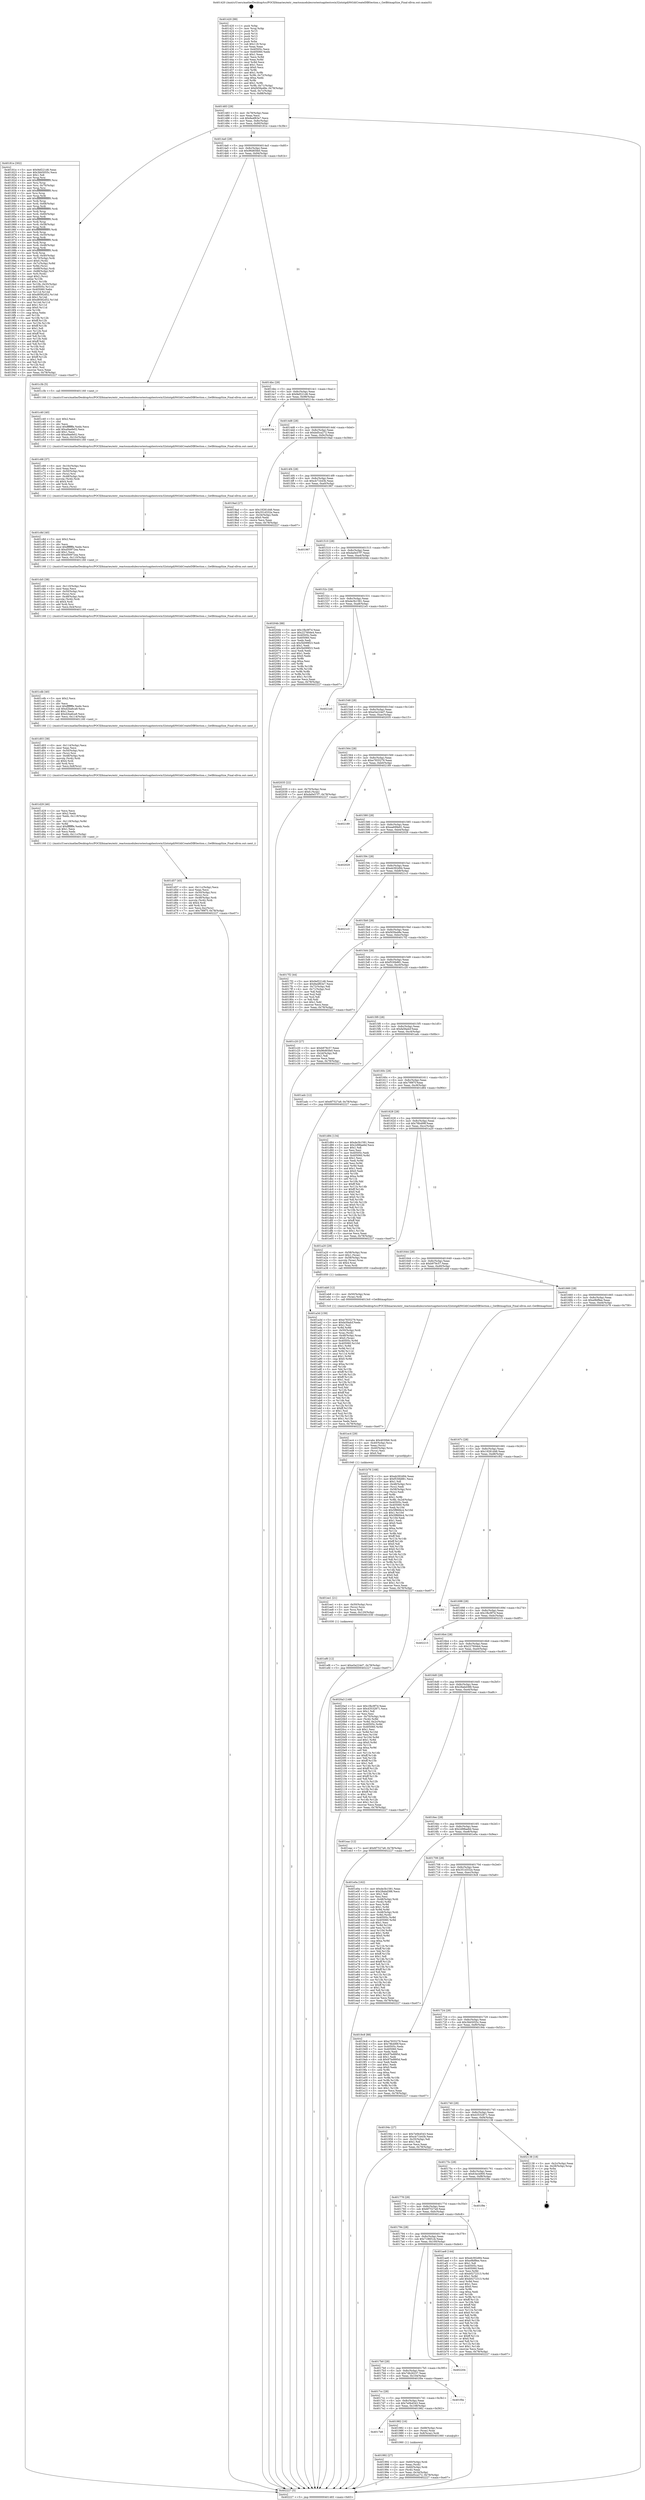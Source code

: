 digraph "0x401420" {
  label = "0x401420 (/mnt/c/Users/mathe/Desktop/tcc/POCII/binaries/extr_reactosmodulesrostestsapitestswin32ntntgdiNtGdiCreateDIBSection.c_GetBitmapSize_Final-ollvm.out::main(0))"
  labelloc = "t"
  node[shape=record]

  Entry [label="",width=0.3,height=0.3,shape=circle,fillcolor=black,style=filled]
  "0x401483" [label="{
     0x401483 [29]\l
     | [instrs]\l
     &nbsp;&nbsp;0x401483 \<+3\>: mov -0x78(%rbp),%eax\l
     &nbsp;&nbsp;0x401486 \<+2\>: mov %eax,%ecx\l
     &nbsp;&nbsp;0x401488 \<+6\>: sub $0x8a4f63e7,%ecx\l
     &nbsp;&nbsp;0x40148e \<+6\>: mov %eax,-0x8c(%rbp)\l
     &nbsp;&nbsp;0x401494 \<+6\>: mov %ecx,-0x90(%rbp)\l
     &nbsp;&nbsp;0x40149a \<+6\>: je 000000000040181e \<main+0x3fe\>\l
  }"]
  "0x40181e" [label="{
     0x40181e [302]\l
     | [instrs]\l
     &nbsp;&nbsp;0x40181e \<+5\>: mov $0x9ef221d6,%eax\l
     &nbsp;&nbsp;0x401823 \<+5\>: mov $0x3bb5055c,%ecx\l
     &nbsp;&nbsp;0x401828 \<+2\>: mov $0x1,%dl\l
     &nbsp;&nbsp;0x40182a \<+3\>: mov %rsp,%rsi\l
     &nbsp;&nbsp;0x40182d \<+4\>: add $0xfffffffffffffff0,%rsi\l
     &nbsp;&nbsp;0x401831 \<+3\>: mov %rsi,%rsp\l
     &nbsp;&nbsp;0x401834 \<+4\>: mov %rsi,-0x70(%rbp)\l
     &nbsp;&nbsp;0x401838 \<+3\>: mov %rsp,%rsi\l
     &nbsp;&nbsp;0x40183b \<+4\>: add $0xfffffffffffffff0,%rsi\l
     &nbsp;&nbsp;0x40183f \<+3\>: mov %rsi,%rsp\l
     &nbsp;&nbsp;0x401842 \<+3\>: mov %rsp,%rdi\l
     &nbsp;&nbsp;0x401845 \<+4\>: add $0xfffffffffffffff0,%rdi\l
     &nbsp;&nbsp;0x401849 \<+3\>: mov %rdi,%rsp\l
     &nbsp;&nbsp;0x40184c \<+4\>: mov %rdi,-0x68(%rbp)\l
     &nbsp;&nbsp;0x401850 \<+3\>: mov %rsp,%rdi\l
     &nbsp;&nbsp;0x401853 \<+4\>: add $0xfffffffffffffff0,%rdi\l
     &nbsp;&nbsp;0x401857 \<+3\>: mov %rdi,%rsp\l
     &nbsp;&nbsp;0x40185a \<+4\>: mov %rdi,-0x60(%rbp)\l
     &nbsp;&nbsp;0x40185e \<+3\>: mov %rsp,%rdi\l
     &nbsp;&nbsp;0x401861 \<+4\>: add $0xfffffffffffffff0,%rdi\l
     &nbsp;&nbsp;0x401865 \<+3\>: mov %rdi,%rsp\l
     &nbsp;&nbsp;0x401868 \<+4\>: mov %rdi,-0x58(%rbp)\l
     &nbsp;&nbsp;0x40186c \<+3\>: mov %rsp,%rdi\l
     &nbsp;&nbsp;0x40186f \<+4\>: add $0xfffffffffffffff0,%rdi\l
     &nbsp;&nbsp;0x401873 \<+3\>: mov %rdi,%rsp\l
     &nbsp;&nbsp;0x401876 \<+4\>: mov %rdi,-0x50(%rbp)\l
     &nbsp;&nbsp;0x40187a \<+3\>: mov %rsp,%rdi\l
     &nbsp;&nbsp;0x40187d \<+4\>: add $0xfffffffffffffff0,%rdi\l
     &nbsp;&nbsp;0x401881 \<+3\>: mov %rdi,%rsp\l
     &nbsp;&nbsp;0x401884 \<+4\>: mov %rdi,-0x48(%rbp)\l
     &nbsp;&nbsp;0x401888 \<+3\>: mov %rsp,%rdi\l
     &nbsp;&nbsp;0x40188b \<+4\>: add $0xfffffffffffffff0,%rdi\l
     &nbsp;&nbsp;0x40188f \<+3\>: mov %rdi,%rsp\l
     &nbsp;&nbsp;0x401892 \<+4\>: mov %rdi,-0x40(%rbp)\l
     &nbsp;&nbsp;0x401896 \<+4\>: mov -0x70(%rbp),%rdi\l
     &nbsp;&nbsp;0x40189a \<+6\>: movl $0x0,(%rdi)\l
     &nbsp;&nbsp;0x4018a0 \<+4\>: mov -0x7c(%rbp),%r8d\l
     &nbsp;&nbsp;0x4018a4 \<+3\>: mov %r8d,(%rsi)\l
     &nbsp;&nbsp;0x4018a7 \<+4\>: mov -0x68(%rbp),%rdi\l
     &nbsp;&nbsp;0x4018ab \<+7\>: mov -0x88(%rbp),%r9\l
     &nbsp;&nbsp;0x4018b2 \<+3\>: mov %r9,(%rdi)\l
     &nbsp;&nbsp;0x4018b5 \<+3\>: cmpl $0x2,(%rsi)\l
     &nbsp;&nbsp;0x4018b8 \<+4\>: setne %r10b\l
     &nbsp;&nbsp;0x4018bc \<+4\>: and $0x1,%r10b\l
     &nbsp;&nbsp;0x4018c0 \<+4\>: mov %r10b,-0x35(%rbp)\l
     &nbsp;&nbsp;0x4018c4 \<+8\>: mov 0x40505c,%r11d\l
     &nbsp;&nbsp;0x4018cc \<+7\>: mov 0x405060,%ebx\l
     &nbsp;&nbsp;0x4018d3 \<+3\>: mov %r11d,%r14d\l
     &nbsp;&nbsp;0x4018d6 \<+7\>: sub $0xd8582d52,%r14d\l
     &nbsp;&nbsp;0x4018dd \<+4\>: sub $0x1,%r14d\l
     &nbsp;&nbsp;0x4018e1 \<+7\>: add $0xd8582d52,%r14d\l
     &nbsp;&nbsp;0x4018e8 \<+4\>: imul %r14d,%r11d\l
     &nbsp;&nbsp;0x4018ec \<+4\>: and $0x1,%r11d\l
     &nbsp;&nbsp;0x4018f0 \<+4\>: cmp $0x0,%r11d\l
     &nbsp;&nbsp;0x4018f4 \<+4\>: sete %r10b\l
     &nbsp;&nbsp;0x4018f8 \<+3\>: cmp $0xa,%ebx\l
     &nbsp;&nbsp;0x4018fb \<+4\>: setl %r15b\l
     &nbsp;&nbsp;0x4018ff \<+3\>: mov %r10b,%r12b\l
     &nbsp;&nbsp;0x401902 \<+4\>: xor $0xff,%r12b\l
     &nbsp;&nbsp;0x401906 \<+3\>: mov %r15b,%r13b\l
     &nbsp;&nbsp;0x401909 \<+4\>: xor $0xff,%r13b\l
     &nbsp;&nbsp;0x40190d \<+3\>: xor $0x1,%dl\l
     &nbsp;&nbsp;0x401910 \<+3\>: mov %r12b,%sil\l
     &nbsp;&nbsp;0x401913 \<+4\>: and $0xff,%sil\l
     &nbsp;&nbsp;0x401917 \<+3\>: and %dl,%r10b\l
     &nbsp;&nbsp;0x40191a \<+3\>: mov %r13b,%dil\l
     &nbsp;&nbsp;0x40191d \<+4\>: and $0xff,%dil\l
     &nbsp;&nbsp;0x401921 \<+3\>: and %dl,%r15b\l
     &nbsp;&nbsp;0x401924 \<+3\>: or %r10b,%sil\l
     &nbsp;&nbsp;0x401927 \<+3\>: or %r15b,%dil\l
     &nbsp;&nbsp;0x40192a \<+3\>: xor %dil,%sil\l
     &nbsp;&nbsp;0x40192d \<+3\>: or %r13b,%r12b\l
     &nbsp;&nbsp;0x401930 \<+4\>: xor $0xff,%r12b\l
     &nbsp;&nbsp;0x401934 \<+3\>: or $0x1,%dl\l
     &nbsp;&nbsp;0x401937 \<+3\>: and %dl,%r12b\l
     &nbsp;&nbsp;0x40193a \<+3\>: or %r12b,%sil\l
     &nbsp;&nbsp;0x40193d \<+4\>: test $0x1,%sil\l
     &nbsp;&nbsp;0x401941 \<+3\>: cmovne %ecx,%eax\l
     &nbsp;&nbsp;0x401944 \<+3\>: mov %eax,-0x78(%rbp)\l
     &nbsp;&nbsp;0x401947 \<+5\>: jmp 0000000000402227 \<main+0xe07\>\l
  }"]
  "0x4014a0" [label="{
     0x4014a0 [28]\l
     | [instrs]\l
     &nbsp;&nbsp;0x4014a0 \<+5\>: jmp 00000000004014a5 \<main+0x85\>\l
     &nbsp;&nbsp;0x4014a5 \<+6\>: mov -0x8c(%rbp),%eax\l
     &nbsp;&nbsp;0x4014ab \<+5\>: sub $0x96d65fe0,%eax\l
     &nbsp;&nbsp;0x4014b0 \<+6\>: mov %eax,-0x94(%rbp)\l
     &nbsp;&nbsp;0x4014b6 \<+6\>: je 0000000000401c3b \<main+0x81b\>\l
  }"]
  Exit [label="",width=0.3,height=0.3,shape=circle,fillcolor=black,style=filled,peripheries=2]
  "0x401c3b" [label="{
     0x401c3b [5]\l
     | [instrs]\l
     &nbsp;&nbsp;0x401c3b \<+5\>: call 0000000000401160 \<next_i\>\l
     | [calls]\l
     &nbsp;&nbsp;0x401160 \{1\} (/mnt/c/Users/mathe/Desktop/tcc/POCII/binaries/extr_reactosmodulesrostestsapitestswin32ntntgdiNtGdiCreateDIBSection.c_GetBitmapSize_Final-ollvm.out::next_i)\l
  }"]
  "0x4014bc" [label="{
     0x4014bc [28]\l
     | [instrs]\l
     &nbsp;&nbsp;0x4014bc \<+5\>: jmp 00000000004014c1 \<main+0xa1\>\l
     &nbsp;&nbsp;0x4014c1 \<+6\>: mov -0x8c(%rbp),%eax\l
     &nbsp;&nbsp;0x4014c7 \<+5\>: sub $0x9ef221d6,%eax\l
     &nbsp;&nbsp;0x4014cc \<+6\>: mov %eax,-0x98(%rbp)\l
     &nbsp;&nbsp;0x4014d2 \<+6\>: je 000000000040214a \<main+0xd2a\>\l
  }"]
  "0x401ef6" [label="{
     0x401ef6 [12]\l
     | [instrs]\l
     &nbsp;&nbsp;0x401ef6 \<+7\>: movl $0xe5a224d7,-0x78(%rbp)\l
     &nbsp;&nbsp;0x401efd \<+5\>: jmp 0000000000402227 \<main+0xe07\>\l
  }"]
  "0x40214a" [label="{
     0x40214a\l
  }", style=dashed]
  "0x4014d8" [label="{
     0x4014d8 [28]\l
     | [instrs]\l
     &nbsp;&nbsp;0x4014d8 \<+5\>: jmp 00000000004014dd \<main+0xbd\>\l
     &nbsp;&nbsp;0x4014dd \<+6\>: mov -0x8c(%rbp),%eax\l
     &nbsp;&nbsp;0x4014e3 \<+5\>: sub $0xbd5ca272,%eax\l
     &nbsp;&nbsp;0x4014e8 \<+6\>: mov %eax,-0x9c(%rbp)\l
     &nbsp;&nbsp;0x4014ee \<+6\>: je 00000000004019ad \<main+0x58d\>\l
  }"]
  "0x401ee1" [label="{
     0x401ee1 [21]\l
     | [instrs]\l
     &nbsp;&nbsp;0x401ee1 \<+4\>: mov -0x50(%rbp),%rcx\l
     &nbsp;&nbsp;0x401ee5 \<+3\>: mov (%rcx),%rcx\l
     &nbsp;&nbsp;0x401ee8 \<+3\>: mov %rcx,%rdi\l
     &nbsp;&nbsp;0x401eeb \<+6\>: mov %eax,-0x120(%rbp)\l
     &nbsp;&nbsp;0x401ef1 \<+5\>: call 0000000000401030 \<free@plt\>\l
     | [calls]\l
     &nbsp;&nbsp;0x401030 \{1\} (unknown)\l
  }"]
  "0x4019ad" [label="{
     0x4019ad [27]\l
     | [instrs]\l
     &nbsp;&nbsp;0x4019ad \<+5\>: mov $0x19281d48,%eax\l
     &nbsp;&nbsp;0x4019b2 \<+5\>: mov $0x351d332e,%ecx\l
     &nbsp;&nbsp;0x4019b7 \<+3\>: mov -0x34(%rbp),%edx\l
     &nbsp;&nbsp;0x4019ba \<+3\>: cmp $0x0,%edx\l
     &nbsp;&nbsp;0x4019bd \<+3\>: cmove %ecx,%eax\l
     &nbsp;&nbsp;0x4019c0 \<+3\>: mov %eax,-0x78(%rbp)\l
     &nbsp;&nbsp;0x4019c3 \<+5\>: jmp 0000000000402227 \<main+0xe07\>\l
  }"]
  "0x4014f4" [label="{
     0x4014f4 [28]\l
     | [instrs]\l
     &nbsp;&nbsp;0x4014f4 \<+5\>: jmp 00000000004014f9 \<main+0xd9\>\l
     &nbsp;&nbsp;0x4014f9 \<+6\>: mov -0x8c(%rbp),%eax\l
     &nbsp;&nbsp;0x4014ff \<+5\>: sub $0xcb71b43b,%eax\l
     &nbsp;&nbsp;0x401504 \<+6\>: mov %eax,-0xa0(%rbp)\l
     &nbsp;&nbsp;0x40150a \<+6\>: je 0000000000401967 \<main+0x547\>\l
  }"]
  "0x401ec4" [label="{
     0x401ec4 [29]\l
     | [instrs]\l
     &nbsp;&nbsp;0x401ec4 \<+10\>: movabs $0x4030b6,%rdi\l
     &nbsp;&nbsp;0x401ece \<+4\>: mov -0x40(%rbp),%rcx\l
     &nbsp;&nbsp;0x401ed2 \<+2\>: mov %eax,(%rcx)\l
     &nbsp;&nbsp;0x401ed4 \<+4\>: mov -0x40(%rbp),%rcx\l
     &nbsp;&nbsp;0x401ed8 \<+2\>: mov (%rcx),%esi\l
     &nbsp;&nbsp;0x401eda \<+2\>: mov $0x0,%al\l
     &nbsp;&nbsp;0x401edc \<+5\>: call 0000000000401040 \<printf@plt\>\l
     | [calls]\l
     &nbsp;&nbsp;0x401040 \{1\} (unknown)\l
  }"]
  "0x401967" [label="{
     0x401967\l
  }", style=dashed]
  "0x401510" [label="{
     0x401510 [28]\l
     | [instrs]\l
     &nbsp;&nbsp;0x401510 \<+5\>: jmp 0000000000401515 \<main+0xf5\>\l
     &nbsp;&nbsp;0x401515 \<+6\>: mov -0x8c(%rbp),%eax\l
     &nbsp;&nbsp;0x40151b \<+5\>: sub $0xda0e57f7,%eax\l
     &nbsp;&nbsp;0x401520 \<+6\>: mov %eax,-0xa4(%rbp)\l
     &nbsp;&nbsp;0x401526 \<+6\>: je 000000000040204b \<main+0xc2b\>\l
  }"]
  "0x401d57" [label="{
     0x401d57 [45]\l
     | [instrs]\l
     &nbsp;&nbsp;0x401d57 \<+6\>: mov -0x11c(%rbp),%ecx\l
     &nbsp;&nbsp;0x401d5d \<+3\>: imul %eax,%ecx\l
     &nbsp;&nbsp;0x401d60 \<+4\>: mov -0x50(%rbp),%rsi\l
     &nbsp;&nbsp;0x401d64 \<+3\>: mov (%rsi),%rsi\l
     &nbsp;&nbsp;0x401d67 \<+4\>: mov -0x48(%rbp),%rdi\l
     &nbsp;&nbsp;0x401d6b \<+3\>: movslq (%rdi),%rdi\l
     &nbsp;&nbsp;0x401d6e \<+4\>: shl $0x4,%rdi\l
     &nbsp;&nbsp;0x401d72 \<+3\>: add %rdi,%rsi\l
     &nbsp;&nbsp;0x401d75 \<+3\>: mov %ecx,0xc(%rsi)\l
     &nbsp;&nbsp;0x401d78 \<+7\>: movl $0x799f7f,-0x78(%rbp)\l
     &nbsp;&nbsp;0x401d7f \<+5\>: jmp 0000000000402227 \<main+0xe07\>\l
  }"]
  "0x40204b" [label="{
     0x40204b [88]\l
     | [instrs]\l
     &nbsp;&nbsp;0x40204b \<+5\>: mov $0x1fbc9f7d,%eax\l
     &nbsp;&nbsp;0x402050 \<+5\>: mov $0x22760de4,%ecx\l
     &nbsp;&nbsp;0x402055 \<+7\>: mov 0x40505c,%edx\l
     &nbsp;&nbsp;0x40205c \<+7\>: mov 0x405060,%esi\l
     &nbsp;&nbsp;0x402063 \<+2\>: mov %edx,%edi\l
     &nbsp;&nbsp;0x402065 \<+6\>: sub $0x5b099f23,%edi\l
     &nbsp;&nbsp;0x40206b \<+3\>: sub $0x1,%edi\l
     &nbsp;&nbsp;0x40206e \<+6\>: add $0x5b099f23,%edi\l
     &nbsp;&nbsp;0x402074 \<+3\>: imul %edi,%edx\l
     &nbsp;&nbsp;0x402077 \<+3\>: and $0x1,%edx\l
     &nbsp;&nbsp;0x40207a \<+3\>: cmp $0x0,%edx\l
     &nbsp;&nbsp;0x40207d \<+4\>: sete %r8b\l
     &nbsp;&nbsp;0x402081 \<+3\>: cmp $0xa,%esi\l
     &nbsp;&nbsp;0x402084 \<+4\>: setl %r9b\l
     &nbsp;&nbsp;0x402088 \<+3\>: mov %r8b,%r10b\l
     &nbsp;&nbsp;0x40208b \<+3\>: and %r9b,%r10b\l
     &nbsp;&nbsp;0x40208e \<+3\>: xor %r9b,%r8b\l
     &nbsp;&nbsp;0x402091 \<+3\>: or %r8b,%r10b\l
     &nbsp;&nbsp;0x402094 \<+4\>: test $0x1,%r10b\l
     &nbsp;&nbsp;0x402098 \<+3\>: cmovne %ecx,%eax\l
     &nbsp;&nbsp;0x40209b \<+3\>: mov %eax,-0x78(%rbp)\l
     &nbsp;&nbsp;0x40209e \<+5\>: jmp 0000000000402227 \<main+0xe07\>\l
  }"]
  "0x40152c" [label="{
     0x40152c [28]\l
     | [instrs]\l
     &nbsp;&nbsp;0x40152c \<+5\>: jmp 0000000000401531 \<main+0x111\>\l
     &nbsp;&nbsp;0x401531 \<+6\>: mov -0x8c(%rbp),%eax\l
     &nbsp;&nbsp;0x401537 \<+5\>: sub $0xde3b1581,%eax\l
     &nbsp;&nbsp;0x40153c \<+6\>: mov %eax,-0xa8(%rbp)\l
     &nbsp;&nbsp;0x401542 \<+6\>: je 00000000004021e5 \<main+0xdc5\>\l
  }"]
  "0x401d29" [label="{
     0x401d29 [46]\l
     | [instrs]\l
     &nbsp;&nbsp;0x401d29 \<+2\>: xor %ecx,%ecx\l
     &nbsp;&nbsp;0x401d2b \<+5\>: mov $0x2,%edx\l
     &nbsp;&nbsp;0x401d30 \<+6\>: mov %edx,-0x118(%rbp)\l
     &nbsp;&nbsp;0x401d36 \<+1\>: cltd\l
     &nbsp;&nbsp;0x401d37 \<+7\>: mov -0x118(%rbp),%r8d\l
     &nbsp;&nbsp;0x401d3e \<+3\>: idiv %r8d\l
     &nbsp;&nbsp;0x401d41 \<+6\>: imul $0xfffffffe,%edx,%edx\l
     &nbsp;&nbsp;0x401d47 \<+3\>: sub $0x1,%ecx\l
     &nbsp;&nbsp;0x401d4a \<+2\>: sub %ecx,%edx\l
     &nbsp;&nbsp;0x401d4c \<+6\>: mov %edx,-0x11c(%rbp)\l
     &nbsp;&nbsp;0x401d52 \<+5\>: call 0000000000401160 \<next_i\>\l
     | [calls]\l
     &nbsp;&nbsp;0x401160 \{1\} (/mnt/c/Users/mathe/Desktop/tcc/POCII/binaries/extr_reactosmodulesrostestsapitestswin32ntntgdiNtGdiCreateDIBSection.c_GetBitmapSize_Final-ollvm.out::next_i)\l
  }"]
  "0x4021e5" [label="{
     0x4021e5\l
  }", style=dashed]
  "0x401548" [label="{
     0x401548 [28]\l
     | [instrs]\l
     &nbsp;&nbsp;0x401548 \<+5\>: jmp 000000000040154d \<main+0x12d\>\l
     &nbsp;&nbsp;0x40154d \<+6\>: mov -0x8c(%rbp),%eax\l
     &nbsp;&nbsp;0x401553 \<+5\>: sub $0xe5a224d7,%eax\l
     &nbsp;&nbsp;0x401558 \<+6\>: mov %eax,-0xac(%rbp)\l
     &nbsp;&nbsp;0x40155e \<+6\>: je 0000000000402035 \<main+0xc15\>\l
  }"]
  "0x401d03" [label="{
     0x401d03 [38]\l
     | [instrs]\l
     &nbsp;&nbsp;0x401d03 \<+6\>: mov -0x114(%rbp),%ecx\l
     &nbsp;&nbsp;0x401d09 \<+3\>: imul %eax,%ecx\l
     &nbsp;&nbsp;0x401d0c \<+4\>: mov -0x50(%rbp),%rsi\l
     &nbsp;&nbsp;0x401d10 \<+3\>: mov (%rsi),%rsi\l
     &nbsp;&nbsp;0x401d13 \<+4\>: mov -0x48(%rbp),%rdi\l
     &nbsp;&nbsp;0x401d17 \<+3\>: movslq (%rdi),%rdi\l
     &nbsp;&nbsp;0x401d1a \<+4\>: shl $0x4,%rdi\l
     &nbsp;&nbsp;0x401d1e \<+3\>: add %rdi,%rsi\l
     &nbsp;&nbsp;0x401d21 \<+3\>: mov %ecx,0x8(%rsi)\l
     &nbsp;&nbsp;0x401d24 \<+5\>: call 0000000000401160 \<next_i\>\l
     | [calls]\l
     &nbsp;&nbsp;0x401160 \{1\} (/mnt/c/Users/mathe/Desktop/tcc/POCII/binaries/extr_reactosmodulesrostestsapitestswin32ntntgdiNtGdiCreateDIBSection.c_GetBitmapSize_Final-ollvm.out::next_i)\l
  }"]
  "0x402035" [label="{
     0x402035 [22]\l
     | [instrs]\l
     &nbsp;&nbsp;0x402035 \<+4\>: mov -0x70(%rbp),%rax\l
     &nbsp;&nbsp;0x402039 \<+6\>: movl $0x0,(%rax)\l
     &nbsp;&nbsp;0x40203f \<+7\>: movl $0xda0e57f7,-0x78(%rbp)\l
     &nbsp;&nbsp;0x402046 \<+5\>: jmp 0000000000402227 \<main+0xe07\>\l
  }"]
  "0x401564" [label="{
     0x401564 [28]\l
     | [instrs]\l
     &nbsp;&nbsp;0x401564 \<+5\>: jmp 0000000000401569 \<main+0x149\>\l
     &nbsp;&nbsp;0x401569 \<+6\>: mov -0x8c(%rbp),%eax\l
     &nbsp;&nbsp;0x40156f \<+5\>: sub $0xe7835279,%eax\l
     &nbsp;&nbsp;0x401574 \<+6\>: mov %eax,-0xb0(%rbp)\l
     &nbsp;&nbsp;0x40157a \<+6\>: je 0000000000402189 \<main+0xd69\>\l
  }"]
  "0x401cdb" [label="{
     0x401cdb [40]\l
     | [instrs]\l
     &nbsp;&nbsp;0x401cdb \<+5\>: mov $0x2,%ecx\l
     &nbsp;&nbsp;0x401ce0 \<+1\>: cltd\l
     &nbsp;&nbsp;0x401ce1 \<+2\>: idiv %ecx\l
     &nbsp;&nbsp;0x401ce3 \<+6\>: imul $0xfffffffe,%edx,%ecx\l
     &nbsp;&nbsp;0x401ce9 \<+6\>: sub $0xd2ba6ca9,%ecx\l
     &nbsp;&nbsp;0x401cef \<+3\>: add $0x1,%ecx\l
     &nbsp;&nbsp;0x401cf2 \<+6\>: add $0xd2ba6ca9,%ecx\l
     &nbsp;&nbsp;0x401cf8 \<+6\>: mov %ecx,-0x114(%rbp)\l
     &nbsp;&nbsp;0x401cfe \<+5\>: call 0000000000401160 \<next_i\>\l
     | [calls]\l
     &nbsp;&nbsp;0x401160 \{1\} (/mnt/c/Users/mathe/Desktop/tcc/POCII/binaries/extr_reactosmodulesrostestsapitestswin32ntntgdiNtGdiCreateDIBSection.c_GetBitmapSize_Final-ollvm.out::next_i)\l
  }"]
  "0x402189" [label="{
     0x402189\l
  }", style=dashed]
  "0x401580" [label="{
     0x401580 [28]\l
     | [instrs]\l
     &nbsp;&nbsp;0x401580 \<+5\>: jmp 0000000000401585 \<main+0x165\>\l
     &nbsp;&nbsp;0x401585 \<+6\>: mov -0x8c(%rbp),%eax\l
     &nbsp;&nbsp;0x40158b \<+5\>: sub $0xea699e91,%eax\l
     &nbsp;&nbsp;0x401590 \<+6\>: mov %eax,-0xb4(%rbp)\l
     &nbsp;&nbsp;0x401596 \<+6\>: je 0000000000402029 \<main+0xc09\>\l
  }"]
  "0x401cb5" [label="{
     0x401cb5 [38]\l
     | [instrs]\l
     &nbsp;&nbsp;0x401cb5 \<+6\>: mov -0x110(%rbp),%ecx\l
     &nbsp;&nbsp;0x401cbb \<+3\>: imul %eax,%ecx\l
     &nbsp;&nbsp;0x401cbe \<+4\>: mov -0x50(%rbp),%rsi\l
     &nbsp;&nbsp;0x401cc2 \<+3\>: mov (%rsi),%rsi\l
     &nbsp;&nbsp;0x401cc5 \<+4\>: mov -0x48(%rbp),%rdi\l
     &nbsp;&nbsp;0x401cc9 \<+3\>: movslq (%rdi),%rdi\l
     &nbsp;&nbsp;0x401ccc \<+4\>: shl $0x4,%rdi\l
     &nbsp;&nbsp;0x401cd0 \<+3\>: add %rdi,%rsi\l
     &nbsp;&nbsp;0x401cd3 \<+3\>: mov %ecx,0x4(%rsi)\l
     &nbsp;&nbsp;0x401cd6 \<+5\>: call 0000000000401160 \<next_i\>\l
     | [calls]\l
     &nbsp;&nbsp;0x401160 \{1\} (/mnt/c/Users/mathe/Desktop/tcc/POCII/binaries/extr_reactosmodulesrostestsapitestswin32ntntgdiNtGdiCreateDIBSection.c_GetBitmapSize_Final-ollvm.out::next_i)\l
  }"]
  "0x402029" [label="{
     0x402029\l
  }", style=dashed]
  "0x40159c" [label="{
     0x40159c [28]\l
     | [instrs]\l
     &nbsp;&nbsp;0x40159c \<+5\>: jmp 00000000004015a1 \<main+0x181\>\l
     &nbsp;&nbsp;0x4015a1 \<+6\>: mov -0x8c(%rbp),%eax\l
     &nbsp;&nbsp;0x4015a7 \<+5\>: sub $0xeb392d94,%eax\l
     &nbsp;&nbsp;0x4015ac \<+6\>: mov %eax,-0xb8(%rbp)\l
     &nbsp;&nbsp;0x4015b2 \<+6\>: je 00000000004021c3 \<main+0xda3\>\l
  }"]
  "0x401c8d" [label="{
     0x401c8d [40]\l
     | [instrs]\l
     &nbsp;&nbsp;0x401c8d \<+5\>: mov $0x2,%ecx\l
     &nbsp;&nbsp;0x401c92 \<+1\>: cltd\l
     &nbsp;&nbsp;0x401c93 \<+2\>: idiv %ecx\l
     &nbsp;&nbsp;0x401c95 \<+6\>: imul $0xfffffffe,%edx,%ecx\l
     &nbsp;&nbsp;0x401c9b \<+6\>: sub $0xd50972ea,%ecx\l
     &nbsp;&nbsp;0x401ca1 \<+3\>: add $0x1,%ecx\l
     &nbsp;&nbsp;0x401ca4 \<+6\>: add $0xd50972ea,%ecx\l
     &nbsp;&nbsp;0x401caa \<+6\>: mov %ecx,-0x110(%rbp)\l
     &nbsp;&nbsp;0x401cb0 \<+5\>: call 0000000000401160 \<next_i\>\l
     | [calls]\l
     &nbsp;&nbsp;0x401160 \{1\} (/mnt/c/Users/mathe/Desktop/tcc/POCII/binaries/extr_reactosmodulesrostestsapitestswin32ntntgdiNtGdiCreateDIBSection.c_GetBitmapSize_Final-ollvm.out::next_i)\l
  }"]
  "0x4021c3" [label="{
     0x4021c3\l
  }", style=dashed]
  "0x4015b8" [label="{
     0x4015b8 [28]\l
     | [instrs]\l
     &nbsp;&nbsp;0x4015b8 \<+5\>: jmp 00000000004015bd \<main+0x19d\>\l
     &nbsp;&nbsp;0x4015bd \<+6\>: mov -0x8c(%rbp),%eax\l
     &nbsp;&nbsp;0x4015c3 \<+5\>: sub $0xf459a48e,%eax\l
     &nbsp;&nbsp;0x4015c8 \<+6\>: mov %eax,-0xbc(%rbp)\l
     &nbsp;&nbsp;0x4015ce \<+6\>: je 00000000004017f2 \<main+0x3d2\>\l
  }"]
  "0x401c68" [label="{
     0x401c68 [37]\l
     | [instrs]\l
     &nbsp;&nbsp;0x401c68 \<+6\>: mov -0x10c(%rbp),%ecx\l
     &nbsp;&nbsp;0x401c6e \<+3\>: imul %eax,%ecx\l
     &nbsp;&nbsp;0x401c71 \<+4\>: mov -0x50(%rbp),%rsi\l
     &nbsp;&nbsp;0x401c75 \<+3\>: mov (%rsi),%rsi\l
     &nbsp;&nbsp;0x401c78 \<+4\>: mov -0x48(%rbp),%rdi\l
     &nbsp;&nbsp;0x401c7c \<+3\>: movslq (%rdi),%rdi\l
     &nbsp;&nbsp;0x401c7f \<+4\>: shl $0x4,%rdi\l
     &nbsp;&nbsp;0x401c83 \<+3\>: add %rdi,%rsi\l
     &nbsp;&nbsp;0x401c86 \<+2\>: mov %ecx,(%rsi)\l
     &nbsp;&nbsp;0x401c88 \<+5\>: call 0000000000401160 \<next_i\>\l
     | [calls]\l
     &nbsp;&nbsp;0x401160 \{1\} (/mnt/c/Users/mathe/Desktop/tcc/POCII/binaries/extr_reactosmodulesrostestsapitestswin32ntntgdiNtGdiCreateDIBSection.c_GetBitmapSize_Final-ollvm.out::next_i)\l
  }"]
  "0x4017f2" [label="{
     0x4017f2 [44]\l
     | [instrs]\l
     &nbsp;&nbsp;0x4017f2 \<+5\>: mov $0x9ef221d6,%eax\l
     &nbsp;&nbsp;0x4017f7 \<+5\>: mov $0x8a4f63e7,%ecx\l
     &nbsp;&nbsp;0x4017fc \<+3\>: mov -0x72(%rbp),%dl\l
     &nbsp;&nbsp;0x4017ff \<+4\>: mov -0x71(%rbp),%sil\l
     &nbsp;&nbsp;0x401803 \<+3\>: mov %dl,%dil\l
     &nbsp;&nbsp;0x401806 \<+3\>: and %sil,%dil\l
     &nbsp;&nbsp;0x401809 \<+3\>: xor %sil,%dl\l
     &nbsp;&nbsp;0x40180c \<+3\>: or %dl,%dil\l
     &nbsp;&nbsp;0x40180f \<+4\>: test $0x1,%dil\l
     &nbsp;&nbsp;0x401813 \<+3\>: cmovne %ecx,%eax\l
     &nbsp;&nbsp;0x401816 \<+3\>: mov %eax,-0x78(%rbp)\l
     &nbsp;&nbsp;0x401819 \<+5\>: jmp 0000000000402227 \<main+0xe07\>\l
  }"]
  "0x4015d4" [label="{
     0x4015d4 [28]\l
     | [instrs]\l
     &nbsp;&nbsp;0x4015d4 \<+5\>: jmp 00000000004015d9 \<main+0x1b9\>\l
     &nbsp;&nbsp;0x4015d9 \<+6\>: mov -0x8c(%rbp),%eax\l
     &nbsp;&nbsp;0x4015df \<+5\>: sub $0xf530b881,%eax\l
     &nbsp;&nbsp;0x4015e4 \<+6\>: mov %eax,-0xc0(%rbp)\l
     &nbsp;&nbsp;0x4015ea \<+6\>: je 0000000000401c20 \<main+0x800\>\l
  }"]
  "0x402227" [label="{
     0x402227 [5]\l
     | [instrs]\l
     &nbsp;&nbsp;0x402227 \<+5\>: jmp 0000000000401483 \<main+0x63\>\l
  }"]
  "0x401420" [label="{
     0x401420 [99]\l
     | [instrs]\l
     &nbsp;&nbsp;0x401420 \<+1\>: push %rbp\l
     &nbsp;&nbsp;0x401421 \<+3\>: mov %rsp,%rbp\l
     &nbsp;&nbsp;0x401424 \<+2\>: push %r15\l
     &nbsp;&nbsp;0x401426 \<+2\>: push %r14\l
     &nbsp;&nbsp;0x401428 \<+2\>: push %r13\l
     &nbsp;&nbsp;0x40142a \<+2\>: push %r12\l
     &nbsp;&nbsp;0x40142c \<+1\>: push %rbx\l
     &nbsp;&nbsp;0x40142d \<+7\>: sub $0x118,%rsp\l
     &nbsp;&nbsp;0x401434 \<+2\>: xor %eax,%eax\l
     &nbsp;&nbsp;0x401436 \<+7\>: mov 0x40505c,%ecx\l
     &nbsp;&nbsp;0x40143d \<+7\>: mov 0x405060,%edx\l
     &nbsp;&nbsp;0x401444 \<+3\>: sub $0x1,%eax\l
     &nbsp;&nbsp;0x401447 \<+3\>: mov %ecx,%r8d\l
     &nbsp;&nbsp;0x40144a \<+3\>: add %eax,%r8d\l
     &nbsp;&nbsp;0x40144d \<+4\>: imul %r8d,%ecx\l
     &nbsp;&nbsp;0x401451 \<+3\>: and $0x1,%ecx\l
     &nbsp;&nbsp;0x401454 \<+3\>: cmp $0x0,%ecx\l
     &nbsp;&nbsp;0x401457 \<+4\>: sete %r9b\l
     &nbsp;&nbsp;0x40145b \<+4\>: and $0x1,%r9b\l
     &nbsp;&nbsp;0x40145f \<+4\>: mov %r9b,-0x72(%rbp)\l
     &nbsp;&nbsp;0x401463 \<+3\>: cmp $0xa,%edx\l
     &nbsp;&nbsp;0x401466 \<+4\>: setl %r9b\l
     &nbsp;&nbsp;0x40146a \<+4\>: and $0x1,%r9b\l
     &nbsp;&nbsp;0x40146e \<+4\>: mov %r9b,-0x71(%rbp)\l
     &nbsp;&nbsp;0x401472 \<+7\>: movl $0xf459a48e,-0x78(%rbp)\l
     &nbsp;&nbsp;0x401479 \<+3\>: mov %edi,-0x7c(%rbp)\l
     &nbsp;&nbsp;0x40147c \<+7\>: mov %rsi,-0x88(%rbp)\l
  }"]
  "0x401c40" [label="{
     0x401c40 [40]\l
     | [instrs]\l
     &nbsp;&nbsp;0x401c40 \<+5\>: mov $0x2,%ecx\l
     &nbsp;&nbsp;0x401c45 \<+1\>: cltd\l
     &nbsp;&nbsp;0x401c46 \<+2\>: idiv %ecx\l
     &nbsp;&nbsp;0x401c48 \<+6\>: imul $0xfffffffe,%edx,%ecx\l
     &nbsp;&nbsp;0x401c4e \<+6\>: add $0xa9aefe02,%ecx\l
     &nbsp;&nbsp;0x401c54 \<+3\>: add $0x1,%ecx\l
     &nbsp;&nbsp;0x401c57 \<+6\>: sub $0xa9aefe02,%ecx\l
     &nbsp;&nbsp;0x401c5d \<+6\>: mov %ecx,-0x10c(%rbp)\l
     &nbsp;&nbsp;0x401c63 \<+5\>: call 0000000000401160 \<next_i\>\l
     | [calls]\l
     &nbsp;&nbsp;0x401160 \{1\} (/mnt/c/Users/mathe/Desktop/tcc/POCII/binaries/extr_reactosmodulesrostestsapitestswin32ntntgdiNtGdiCreateDIBSection.c_GetBitmapSize_Final-ollvm.out::next_i)\l
  }"]
  "0x401a3d" [label="{
     0x401a3d [159]\l
     | [instrs]\l
     &nbsp;&nbsp;0x401a3d \<+5\>: mov $0xe7835279,%ecx\l
     &nbsp;&nbsp;0x401a42 \<+5\>: mov $0xfa5fadcf,%edx\l
     &nbsp;&nbsp;0x401a47 \<+3\>: mov $0x1,%sil\l
     &nbsp;&nbsp;0x401a4a \<+3\>: xor %r8d,%r8d\l
     &nbsp;&nbsp;0x401a4d \<+4\>: mov -0x50(%rbp),%rdi\l
     &nbsp;&nbsp;0x401a51 \<+3\>: mov %rax,(%rdi)\l
     &nbsp;&nbsp;0x401a54 \<+4\>: mov -0x48(%rbp),%rax\l
     &nbsp;&nbsp;0x401a58 \<+6\>: movl $0x0,(%rax)\l
     &nbsp;&nbsp;0x401a5e \<+8\>: mov 0x40505c,%r9d\l
     &nbsp;&nbsp;0x401a66 \<+8\>: mov 0x405060,%r10d\l
     &nbsp;&nbsp;0x401a6e \<+4\>: sub $0x1,%r8d\l
     &nbsp;&nbsp;0x401a72 \<+3\>: mov %r9d,%r11d\l
     &nbsp;&nbsp;0x401a75 \<+3\>: add %r8d,%r11d\l
     &nbsp;&nbsp;0x401a78 \<+4\>: imul %r11d,%r9d\l
     &nbsp;&nbsp;0x401a7c \<+4\>: and $0x1,%r9d\l
     &nbsp;&nbsp;0x401a80 \<+4\>: cmp $0x0,%r9d\l
     &nbsp;&nbsp;0x401a84 \<+3\>: sete %bl\l
     &nbsp;&nbsp;0x401a87 \<+4\>: cmp $0xa,%r10d\l
     &nbsp;&nbsp;0x401a8b \<+4\>: setl %r14b\l
     &nbsp;&nbsp;0x401a8f \<+3\>: mov %bl,%r15b\l
     &nbsp;&nbsp;0x401a92 \<+4\>: xor $0xff,%r15b\l
     &nbsp;&nbsp;0x401a96 \<+3\>: mov %r14b,%r12b\l
     &nbsp;&nbsp;0x401a99 \<+4\>: xor $0xff,%r12b\l
     &nbsp;&nbsp;0x401a9d \<+4\>: xor $0x1,%sil\l
     &nbsp;&nbsp;0x401aa1 \<+3\>: mov %r15b,%r13b\l
     &nbsp;&nbsp;0x401aa4 \<+4\>: and $0xff,%r13b\l
     &nbsp;&nbsp;0x401aa8 \<+3\>: and %sil,%bl\l
     &nbsp;&nbsp;0x401aab \<+3\>: mov %r12b,%al\l
     &nbsp;&nbsp;0x401aae \<+2\>: and $0xff,%al\l
     &nbsp;&nbsp;0x401ab0 \<+3\>: and %sil,%r14b\l
     &nbsp;&nbsp;0x401ab3 \<+3\>: or %bl,%r13b\l
     &nbsp;&nbsp;0x401ab6 \<+3\>: or %r14b,%al\l
     &nbsp;&nbsp;0x401ab9 \<+3\>: xor %al,%r13b\l
     &nbsp;&nbsp;0x401abc \<+3\>: or %r12b,%r15b\l
     &nbsp;&nbsp;0x401abf \<+4\>: xor $0xff,%r15b\l
     &nbsp;&nbsp;0x401ac3 \<+4\>: or $0x1,%sil\l
     &nbsp;&nbsp;0x401ac7 \<+3\>: and %sil,%r15b\l
     &nbsp;&nbsp;0x401aca \<+3\>: or %r15b,%r13b\l
     &nbsp;&nbsp;0x401acd \<+4\>: test $0x1,%r13b\l
     &nbsp;&nbsp;0x401ad1 \<+3\>: cmovne %edx,%ecx\l
     &nbsp;&nbsp;0x401ad4 \<+3\>: mov %ecx,-0x78(%rbp)\l
     &nbsp;&nbsp;0x401ad7 \<+5\>: jmp 0000000000402227 \<main+0xe07\>\l
  }"]
  "0x401c20" [label="{
     0x401c20 [27]\l
     | [instrs]\l
     &nbsp;&nbsp;0x401c20 \<+5\>: mov $0xb979c57,%eax\l
     &nbsp;&nbsp;0x401c25 \<+5\>: mov $0x96d65fe0,%ecx\l
     &nbsp;&nbsp;0x401c2a \<+3\>: mov -0x2d(%rbp),%dl\l
     &nbsp;&nbsp;0x401c2d \<+3\>: test $0x1,%dl\l
     &nbsp;&nbsp;0x401c30 \<+3\>: cmovne %ecx,%eax\l
     &nbsp;&nbsp;0x401c33 \<+3\>: mov %eax,-0x78(%rbp)\l
     &nbsp;&nbsp;0x401c36 \<+5\>: jmp 0000000000402227 \<main+0xe07\>\l
  }"]
  "0x4015f0" [label="{
     0x4015f0 [28]\l
     | [instrs]\l
     &nbsp;&nbsp;0x4015f0 \<+5\>: jmp 00000000004015f5 \<main+0x1d5\>\l
     &nbsp;&nbsp;0x4015f5 \<+6\>: mov -0x8c(%rbp),%eax\l
     &nbsp;&nbsp;0x4015fb \<+5\>: sub $0xfa5fadcf,%eax\l
     &nbsp;&nbsp;0x401600 \<+6\>: mov %eax,-0xc4(%rbp)\l
     &nbsp;&nbsp;0x401606 \<+6\>: je 0000000000401adc \<main+0x6bc\>\l
  }"]
  "0x401992" [label="{
     0x401992 [27]\l
     | [instrs]\l
     &nbsp;&nbsp;0x401992 \<+4\>: mov -0x60(%rbp),%rdi\l
     &nbsp;&nbsp;0x401996 \<+2\>: mov %eax,(%rdi)\l
     &nbsp;&nbsp;0x401998 \<+4\>: mov -0x60(%rbp),%rdi\l
     &nbsp;&nbsp;0x40199c \<+2\>: mov (%rdi),%eax\l
     &nbsp;&nbsp;0x40199e \<+3\>: mov %eax,-0x34(%rbp)\l
     &nbsp;&nbsp;0x4019a1 \<+7\>: movl $0xbd5ca272,-0x78(%rbp)\l
     &nbsp;&nbsp;0x4019a8 \<+5\>: jmp 0000000000402227 \<main+0xe07\>\l
  }"]
  "0x401adc" [label="{
     0x401adc [12]\l
     | [instrs]\l
     &nbsp;&nbsp;0x401adc \<+7\>: movl $0x6f7527a9,-0x78(%rbp)\l
     &nbsp;&nbsp;0x401ae3 \<+5\>: jmp 0000000000402227 \<main+0xe07\>\l
  }"]
  "0x40160c" [label="{
     0x40160c [28]\l
     | [instrs]\l
     &nbsp;&nbsp;0x40160c \<+5\>: jmp 0000000000401611 \<main+0x1f1\>\l
     &nbsp;&nbsp;0x401611 \<+6\>: mov -0x8c(%rbp),%eax\l
     &nbsp;&nbsp;0x401617 \<+5\>: sub $0x799f7f,%eax\l
     &nbsp;&nbsp;0x40161c \<+6\>: mov %eax,-0xc8(%rbp)\l
     &nbsp;&nbsp;0x401622 \<+6\>: je 0000000000401d84 \<main+0x964\>\l
  }"]
  "0x4017e8" [label="{
     0x4017e8\l
  }", style=dashed]
  "0x401d84" [label="{
     0x401d84 [134]\l
     | [instrs]\l
     &nbsp;&nbsp;0x401d84 \<+5\>: mov $0xde3b1581,%eax\l
     &nbsp;&nbsp;0x401d89 \<+5\>: mov $0x2d98ae6d,%ecx\l
     &nbsp;&nbsp;0x401d8e \<+2\>: mov $0x1,%dl\l
     &nbsp;&nbsp;0x401d90 \<+2\>: xor %esi,%esi\l
     &nbsp;&nbsp;0x401d92 \<+7\>: mov 0x40505c,%edi\l
     &nbsp;&nbsp;0x401d99 \<+8\>: mov 0x405060,%r8d\l
     &nbsp;&nbsp;0x401da1 \<+3\>: sub $0x1,%esi\l
     &nbsp;&nbsp;0x401da4 \<+3\>: mov %edi,%r9d\l
     &nbsp;&nbsp;0x401da7 \<+3\>: add %esi,%r9d\l
     &nbsp;&nbsp;0x401daa \<+4\>: imul %r9d,%edi\l
     &nbsp;&nbsp;0x401dae \<+3\>: and $0x1,%edi\l
     &nbsp;&nbsp;0x401db1 \<+3\>: cmp $0x0,%edi\l
     &nbsp;&nbsp;0x401db4 \<+4\>: sete %r10b\l
     &nbsp;&nbsp;0x401db8 \<+4\>: cmp $0xa,%r8d\l
     &nbsp;&nbsp;0x401dbc \<+4\>: setl %r11b\l
     &nbsp;&nbsp;0x401dc0 \<+3\>: mov %r10b,%bl\l
     &nbsp;&nbsp;0x401dc3 \<+3\>: xor $0xff,%bl\l
     &nbsp;&nbsp;0x401dc6 \<+3\>: mov %r11b,%r14b\l
     &nbsp;&nbsp;0x401dc9 \<+4\>: xor $0xff,%r14b\l
     &nbsp;&nbsp;0x401dcd \<+3\>: xor $0x0,%dl\l
     &nbsp;&nbsp;0x401dd0 \<+3\>: mov %bl,%r15b\l
     &nbsp;&nbsp;0x401dd3 \<+4\>: and $0x0,%r15b\l
     &nbsp;&nbsp;0x401dd7 \<+3\>: and %dl,%r10b\l
     &nbsp;&nbsp;0x401dda \<+3\>: mov %r14b,%r12b\l
     &nbsp;&nbsp;0x401ddd \<+4\>: and $0x0,%r12b\l
     &nbsp;&nbsp;0x401de1 \<+3\>: and %dl,%r11b\l
     &nbsp;&nbsp;0x401de4 \<+3\>: or %r10b,%r15b\l
     &nbsp;&nbsp;0x401de7 \<+3\>: or %r11b,%r12b\l
     &nbsp;&nbsp;0x401dea \<+3\>: xor %r12b,%r15b\l
     &nbsp;&nbsp;0x401ded \<+3\>: or %r14b,%bl\l
     &nbsp;&nbsp;0x401df0 \<+3\>: xor $0xff,%bl\l
     &nbsp;&nbsp;0x401df3 \<+3\>: or $0x0,%dl\l
     &nbsp;&nbsp;0x401df6 \<+2\>: and %dl,%bl\l
     &nbsp;&nbsp;0x401df8 \<+3\>: or %bl,%r15b\l
     &nbsp;&nbsp;0x401dfb \<+4\>: test $0x1,%r15b\l
     &nbsp;&nbsp;0x401dff \<+3\>: cmovne %ecx,%eax\l
     &nbsp;&nbsp;0x401e02 \<+3\>: mov %eax,-0x78(%rbp)\l
     &nbsp;&nbsp;0x401e05 \<+5\>: jmp 0000000000402227 \<main+0xe07\>\l
  }"]
  "0x401628" [label="{
     0x401628 [28]\l
     | [instrs]\l
     &nbsp;&nbsp;0x401628 \<+5\>: jmp 000000000040162d \<main+0x20d\>\l
     &nbsp;&nbsp;0x40162d \<+6\>: mov -0x8c(%rbp),%eax\l
     &nbsp;&nbsp;0x401633 \<+5\>: sub $0x78b499f,%eax\l
     &nbsp;&nbsp;0x401638 \<+6\>: mov %eax,-0xcc(%rbp)\l
     &nbsp;&nbsp;0x40163e \<+6\>: je 0000000000401a20 \<main+0x600\>\l
  }"]
  "0x401982" [label="{
     0x401982 [16]\l
     | [instrs]\l
     &nbsp;&nbsp;0x401982 \<+4\>: mov -0x68(%rbp),%rax\l
     &nbsp;&nbsp;0x401986 \<+3\>: mov (%rax),%rax\l
     &nbsp;&nbsp;0x401989 \<+4\>: mov 0x8(%rax),%rdi\l
     &nbsp;&nbsp;0x40198d \<+5\>: call 0000000000401060 \<atoi@plt\>\l
     | [calls]\l
     &nbsp;&nbsp;0x401060 \{1\} (unknown)\l
  }"]
  "0x401a20" [label="{
     0x401a20 [29]\l
     | [instrs]\l
     &nbsp;&nbsp;0x401a20 \<+4\>: mov -0x58(%rbp),%rax\l
     &nbsp;&nbsp;0x401a24 \<+6\>: movl $0x1,(%rax)\l
     &nbsp;&nbsp;0x401a2a \<+4\>: mov -0x58(%rbp),%rax\l
     &nbsp;&nbsp;0x401a2e \<+3\>: movslq (%rax),%rax\l
     &nbsp;&nbsp;0x401a31 \<+4\>: shl $0x4,%rax\l
     &nbsp;&nbsp;0x401a35 \<+3\>: mov %rax,%rdi\l
     &nbsp;&nbsp;0x401a38 \<+5\>: call 0000000000401050 \<malloc@plt\>\l
     | [calls]\l
     &nbsp;&nbsp;0x401050 \{1\} (unknown)\l
  }"]
  "0x401644" [label="{
     0x401644 [28]\l
     | [instrs]\l
     &nbsp;&nbsp;0x401644 \<+5\>: jmp 0000000000401649 \<main+0x229\>\l
     &nbsp;&nbsp;0x401649 \<+6\>: mov -0x8c(%rbp),%eax\l
     &nbsp;&nbsp;0x40164f \<+5\>: sub $0xb979c57,%eax\l
     &nbsp;&nbsp;0x401654 \<+6\>: mov %eax,-0xd0(%rbp)\l
     &nbsp;&nbsp;0x40165a \<+6\>: je 0000000000401eb8 \<main+0xa98\>\l
  }"]
  "0x4017cc" [label="{
     0x4017cc [28]\l
     | [instrs]\l
     &nbsp;&nbsp;0x4017cc \<+5\>: jmp 00000000004017d1 \<main+0x3b1\>\l
     &nbsp;&nbsp;0x4017d1 \<+6\>: mov -0x8c(%rbp),%eax\l
     &nbsp;&nbsp;0x4017d7 \<+5\>: sub $0x7e0b4543,%eax\l
     &nbsp;&nbsp;0x4017dc \<+6\>: mov %eax,-0x108(%rbp)\l
     &nbsp;&nbsp;0x4017e2 \<+6\>: je 0000000000401982 \<main+0x562\>\l
  }"]
  "0x401eb8" [label="{
     0x401eb8 [12]\l
     | [instrs]\l
     &nbsp;&nbsp;0x401eb8 \<+4\>: mov -0x50(%rbp),%rax\l
     &nbsp;&nbsp;0x401ebc \<+3\>: mov (%rax),%rdi\l
     &nbsp;&nbsp;0x401ebf \<+5\>: call 00000000004013c0 \<GetBitmapSize\>\l
     | [calls]\l
     &nbsp;&nbsp;0x4013c0 \{1\} (/mnt/c/Users/mathe/Desktop/tcc/POCII/binaries/extr_reactosmodulesrostestsapitestswin32ntntgdiNtGdiCreateDIBSection.c_GetBitmapSize_Final-ollvm.out::GetBitmapSize)\l
  }"]
  "0x401660" [label="{
     0x401660 [28]\l
     | [instrs]\l
     &nbsp;&nbsp;0x401660 \<+5\>: jmp 0000000000401665 \<main+0x245\>\l
     &nbsp;&nbsp;0x401665 \<+6\>: mov -0x8c(%rbp),%eax\l
     &nbsp;&nbsp;0x40166b \<+5\>: sub $0xe9bf9ee,%eax\l
     &nbsp;&nbsp;0x401670 \<+6\>: mov %eax,-0xd4(%rbp)\l
     &nbsp;&nbsp;0x401676 \<+6\>: je 0000000000401b78 \<main+0x758\>\l
  }"]
  "0x401f0e" [label="{
     0x401f0e\l
  }", style=dashed]
  "0x401b78" [label="{
     0x401b78 [168]\l
     | [instrs]\l
     &nbsp;&nbsp;0x401b78 \<+5\>: mov $0xeb392d94,%eax\l
     &nbsp;&nbsp;0x401b7d \<+5\>: mov $0xf530b881,%ecx\l
     &nbsp;&nbsp;0x401b82 \<+2\>: mov $0x1,%dl\l
     &nbsp;&nbsp;0x401b84 \<+4\>: mov -0x48(%rbp),%rsi\l
     &nbsp;&nbsp;0x401b88 \<+2\>: mov (%rsi),%edi\l
     &nbsp;&nbsp;0x401b8a \<+4\>: mov -0x58(%rbp),%rsi\l
     &nbsp;&nbsp;0x401b8e \<+2\>: cmp (%rsi),%edi\l
     &nbsp;&nbsp;0x401b90 \<+4\>: setl %r8b\l
     &nbsp;&nbsp;0x401b94 \<+4\>: and $0x1,%r8b\l
     &nbsp;&nbsp;0x401b98 \<+4\>: mov %r8b,-0x2d(%rbp)\l
     &nbsp;&nbsp;0x401b9c \<+7\>: mov 0x40505c,%edi\l
     &nbsp;&nbsp;0x401ba3 \<+8\>: mov 0x405060,%r9d\l
     &nbsp;&nbsp;0x401bab \<+3\>: mov %edi,%r10d\l
     &nbsp;&nbsp;0x401bae \<+7\>: sub $0x5f86fdc4,%r10d\l
     &nbsp;&nbsp;0x401bb5 \<+4\>: sub $0x1,%r10d\l
     &nbsp;&nbsp;0x401bb9 \<+7\>: add $0x5f86fdc4,%r10d\l
     &nbsp;&nbsp;0x401bc0 \<+4\>: imul %r10d,%edi\l
     &nbsp;&nbsp;0x401bc4 \<+3\>: and $0x1,%edi\l
     &nbsp;&nbsp;0x401bc7 \<+3\>: cmp $0x0,%edi\l
     &nbsp;&nbsp;0x401bca \<+4\>: sete %r8b\l
     &nbsp;&nbsp;0x401bce \<+4\>: cmp $0xa,%r9d\l
     &nbsp;&nbsp;0x401bd2 \<+4\>: setl %r11b\l
     &nbsp;&nbsp;0x401bd6 \<+3\>: mov %r8b,%bl\l
     &nbsp;&nbsp;0x401bd9 \<+3\>: xor $0xff,%bl\l
     &nbsp;&nbsp;0x401bdc \<+3\>: mov %r11b,%r14b\l
     &nbsp;&nbsp;0x401bdf \<+4\>: xor $0xff,%r14b\l
     &nbsp;&nbsp;0x401be3 \<+3\>: xor $0x0,%dl\l
     &nbsp;&nbsp;0x401be6 \<+3\>: mov %bl,%r15b\l
     &nbsp;&nbsp;0x401be9 \<+4\>: and $0x0,%r15b\l
     &nbsp;&nbsp;0x401bed \<+3\>: and %dl,%r8b\l
     &nbsp;&nbsp;0x401bf0 \<+3\>: mov %r14b,%r12b\l
     &nbsp;&nbsp;0x401bf3 \<+4\>: and $0x0,%r12b\l
     &nbsp;&nbsp;0x401bf7 \<+3\>: and %dl,%r11b\l
     &nbsp;&nbsp;0x401bfa \<+3\>: or %r8b,%r15b\l
     &nbsp;&nbsp;0x401bfd \<+3\>: or %r11b,%r12b\l
     &nbsp;&nbsp;0x401c00 \<+3\>: xor %r12b,%r15b\l
     &nbsp;&nbsp;0x401c03 \<+3\>: or %r14b,%bl\l
     &nbsp;&nbsp;0x401c06 \<+3\>: xor $0xff,%bl\l
     &nbsp;&nbsp;0x401c09 \<+3\>: or $0x0,%dl\l
     &nbsp;&nbsp;0x401c0c \<+2\>: and %dl,%bl\l
     &nbsp;&nbsp;0x401c0e \<+3\>: or %bl,%r15b\l
     &nbsp;&nbsp;0x401c11 \<+4\>: test $0x1,%r15b\l
     &nbsp;&nbsp;0x401c15 \<+3\>: cmovne %ecx,%eax\l
     &nbsp;&nbsp;0x401c18 \<+3\>: mov %eax,-0x78(%rbp)\l
     &nbsp;&nbsp;0x401c1b \<+5\>: jmp 0000000000402227 \<main+0xe07\>\l
  }"]
  "0x40167c" [label="{
     0x40167c [28]\l
     | [instrs]\l
     &nbsp;&nbsp;0x40167c \<+5\>: jmp 0000000000401681 \<main+0x261\>\l
     &nbsp;&nbsp;0x401681 \<+6\>: mov -0x8c(%rbp),%eax\l
     &nbsp;&nbsp;0x401687 \<+5\>: sub $0x19281d48,%eax\l
     &nbsp;&nbsp;0x40168c \<+6\>: mov %eax,-0xd8(%rbp)\l
     &nbsp;&nbsp;0x401692 \<+6\>: je 0000000000401f02 \<main+0xae2\>\l
  }"]
  "0x4017b0" [label="{
     0x4017b0 [28]\l
     | [instrs]\l
     &nbsp;&nbsp;0x4017b0 \<+5\>: jmp 00000000004017b5 \<main+0x395\>\l
     &nbsp;&nbsp;0x4017b5 \<+6\>: mov -0x8c(%rbp),%eax\l
     &nbsp;&nbsp;0x4017bb \<+5\>: sub $0x7db26237,%eax\l
     &nbsp;&nbsp;0x4017c0 \<+6\>: mov %eax,-0x104(%rbp)\l
     &nbsp;&nbsp;0x4017c6 \<+6\>: je 0000000000401f0e \<main+0xaee\>\l
  }"]
  "0x401f02" [label="{
     0x401f02\l
  }", style=dashed]
  "0x401698" [label="{
     0x401698 [28]\l
     | [instrs]\l
     &nbsp;&nbsp;0x401698 \<+5\>: jmp 000000000040169d \<main+0x27d\>\l
     &nbsp;&nbsp;0x40169d \<+6\>: mov -0x8c(%rbp),%eax\l
     &nbsp;&nbsp;0x4016a3 \<+5\>: sub $0x1fbc9f7d,%eax\l
     &nbsp;&nbsp;0x4016a8 \<+6\>: mov %eax,-0xdc(%rbp)\l
     &nbsp;&nbsp;0x4016ae \<+6\>: je 0000000000402215 \<main+0xdf5\>\l
  }"]
  "0x402204" [label="{
     0x402204\l
  }", style=dashed]
  "0x402215" [label="{
     0x402215\l
  }", style=dashed]
  "0x4016b4" [label="{
     0x4016b4 [28]\l
     | [instrs]\l
     &nbsp;&nbsp;0x4016b4 \<+5\>: jmp 00000000004016b9 \<main+0x299\>\l
     &nbsp;&nbsp;0x4016b9 \<+6\>: mov -0x8c(%rbp),%eax\l
     &nbsp;&nbsp;0x4016bf \<+5\>: sub $0x22760de4,%eax\l
     &nbsp;&nbsp;0x4016c4 \<+6\>: mov %eax,-0xe0(%rbp)\l
     &nbsp;&nbsp;0x4016ca \<+6\>: je 00000000004020a3 \<main+0xc83\>\l
  }"]
  "0x401794" [label="{
     0x401794 [28]\l
     | [instrs]\l
     &nbsp;&nbsp;0x401794 \<+5\>: jmp 0000000000401799 \<main+0x379\>\l
     &nbsp;&nbsp;0x401799 \<+6\>: mov -0x8c(%rbp),%eax\l
     &nbsp;&nbsp;0x40179f \<+5\>: sub $0x7186f1cb,%eax\l
     &nbsp;&nbsp;0x4017a4 \<+6\>: mov %eax,-0x100(%rbp)\l
     &nbsp;&nbsp;0x4017aa \<+6\>: je 0000000000402204 \<main+0xde4\>\l
  }"]
  "0x4020a3" [label="{
     0x4020a3 [149]\l
     | [instrs]\l
     &nbsp;&nbsp;0x4020a3 \<+5\>: mov $0x1fbc9f7d,%eax\l
     &nbsp;&nbsp;0x4020a8 \<+5\>: mov $0x43532871,%ecx\l
     &nbsp;&nbsp;0x4020ad \<+2\>: mov $0x1,%dl\l
     &nbsp;&nbsp;0x4020af \<+2\>: xor %esi,%esi\l
     &nbsp;&nbsp;0x4020b1 \<+4\>: mov -0x70(%rbp),%rdi\l
     &nbsp;&nbsp;0x4020b5 \<+3\>: mov (%rdi),%r8d\l
     &nbsp;&nbsp;0x4020b8 \<+4\>: mov %r8d,-0x2c(%rbp)\l
     &nbsp;&nbsp;0x4020bc \<+8\>: mov 0x40505c,%r8d\l
     &nbsp;&nbsp;0x4020c4 \<+8\>: mov 0x405060,%r9d\l
     &nbsp;&nbsp;0x4020cc \<+3\>: sub $0x1,%esi\l
     &nbsp;&nbsp;0x4020cf \<+3\>: mov %r8d,%r10d\l
     &nbsp;&nbsp;0x4020d2 \<+3\>: add %esi,%r10d\l
     &nbsp;&nbsp;0x4020d5 \<+4\>: imul %r10d,%r8d\l
     &nbsp;&nbsp;0x4020d9 \<+4\>: and $0x1,%r8d\l
     &nbsp;&nbsp;0x4020dd \<+4\>: cmp $0x0,%r8d\l
     &nbsp;&nbsp;0x4020e1 \<+4\>: sete %r11b\l
     &nbsp;&nbsp;0x4020e5 \<+4\>: cmp $0xa,%r9d\l
     &nbsp;&nbsp;0x4020e9 \<+3\>: setl %bl\l
     &nbsp;&nbsp;0x4020ec \<+3\>: mov %r11b,%r14b\l
     &nbsp;&nbsp;0x4020ef \<+4\>: xor $0xff,%r14b\l
     &nbsp;&nbsp;0x4020f3 \<+3\>: mov %bl,%r15b\l
     &nbsp;&nbsp;0x4020f6 \<+4\>: xor $0xff,%r15b\l
     &nbsp;&nbsp;0x4020fa \<+3\>: xor $0x1,%dl\l
     &nbsp;&nbsp;0x4020fd \<+3\>: mov %r14b,%r12b\l
     &nbsp;&nbsp;0x402100 \<+4\>: and $0xff,%r12b\l
     &nbsp;&nbsp;0x402104 \<+3\>: and %dl,%r11b\l
     &nbsp;&nbsp;0x402107 \<+3\>: mov %r15b,%r13b\l
     &nbsp;&nbsp;0x40210a \<+4\>: and $0xff,%r13b\l
     &nbsp;&nbsp;0x40210e \<+2\>: and %dl,%bl\l
     &nbsp;&nbsp;0x402110 \<+3\>: or %r11b,%r12b\l
     &nbsp;&nbsp;0x402113 \<+3\>: or %bl,%r13b\l
     &nbsp;&nbsp;0x402116 \<+3\>: xor %r13b,%r12b\l
     &nbsp;&nbsp;0x402119 \<+3\>: or %r15b,%r14b\l
     &nbsp;&nbsp;0x40211c \<+4\>: xor $0xff,%r14b\l
     &nbsp;&nbsp;0x402120 \<+3\>: or $0x1,%dl\l
     &nbsp;&nbsp;0x402123 \<+3\>: and %dl,%r14b\l
     &nbsp;&nbsp;0x402126 \<+3\>: or %r14b,%r12b\l
     &nbsp;&nbsp;0x402129 \<+4\>: test $0x1,%r12b\l
     &nbsp;&nbsp;0x40212d \<+3\>: cmovne %ecx,%eax\l
     &nbsp;&nbsp;0x402130 \<+3\>: mov %eax,-0x78(%rbp)\l
     &nbsp;&nbsp;0x402133 \<+5\>: jmp 0000000000402227 \<main+0xe07\>\l
  }"]
  "0x4016d0" [label="{
     0x4016d0 [28]\l
     | [instrs]\l
     &nbsp;&nbsp;0x4016d0 \<+5\>: jmp 00000000004016d5 \<main+0x2b5\>\l
     &nbsp;&nbsp;0x4016d5 \<+6\>: mov -0x8c(%rbp),%eax\l
     &nbsp;&nbsp;0x4016db \<+5\>: sub $0x28abd388,%eax\l
     &nbsp;&nbsp;0x4016e0 \<+6\>: mov %eax,-0xe4(%rbp)\l
     &nbsp;&nbsp;0x4016e6 \<+6\>: je 0000000000401eac \<main+0xa8c\>\l
  }"]
  "0x401ae8" [label="{
     0x401ae8 [144]\l
     | [instrs]\l
     &nbsp;&nbsp;0x401ae8 \<+5\>: mov $0xeb392d94,%eax\l
     &nbsp;&nbsp;0x401aed \<+5\>: mov $0xe9bf9ee,%ecx\l
     &nbsp;&nbsp;0x401af2 \<+2\>: mov $0x1,%dl\l
     &nbsp;&nbsp;0x401af4 \<+7\>: mov 0x40505c,%esi\l
     &nbsp;&nbsp;0x401afb \<+7\>: mov 0x405060,%edi\l
     &nbsp;&nbsp;0x401b02 \<+3\>: mov %esi,%r8d\l
     &nbsp;&nbsp;0x401b05 \<+7\>: sub $0xb0272313,%r8d\l
     &nbsp;&nbsp;0x401b0c \<+4\>: sub $0x1,%r8d\l
     &nbsp;&nbsp;0x401b10 \<+7\>: add $0xb0272313,%r8d\l
     &nbsp;&nbsp;0x401b17 \<+4\>: imul %r8d,%esi\l
     &nbsp;&nbsp;0x401b1b \<+3\>: and $0x1,%esi\l
     &nbsp;&nbsp;0x401b1e \<+3\>: cmp $0x0,%esi\l
     &nbsp;&nbsp;0x401b21 \<+4\>: sete %r9b\l
     &nbsp;&nbsp;0x401b25 \<+3\>: cmp $0xa,%edi\l
     &nbsp;&nbsp;0x401b28 \<+4\>: setl %r10b\l
     &nbsp;&nbsp;0x401b2c \<+3\>: mov %r9b,%r11b\l
     &nbsp;&nbsp;0x401b2f \<+4\>: xor $0xff,%r11b\l
     &nbsp;&nbsp;0x401b33 \<+3\>: mov %r10b,%bl\l
     &nbsp;&nbsp;0x401b36 \<+3\>: xor $0xff,%bl\l
     &nbsp;&nbsp;0x401b39 \<+3\>: xor $0x0,%dl\l
     &nbsp;&nbsp;0x401b3c \<+3\>: mov %r11b,%r14b\l
     &nbsp;&nbsp;0x401b3f \<+4\>: and $0x0,%r14b\l
     &nbsp;&nbsp;0x401b43 \<+3\>: and %dl,%r9b\l
     &nbsp;&nbsp;0x401b46 \<+3\>: mov %bl,%r15b\l
     &nbsp;&nbsp;0x401b49 \<+4\>: and $0x0,%r15b\l
     &nbsp;&nbsp;0x401b4d \<+3\>: and %dl,%r10b\l
     &nbsp;&nbsp;0x401b50 \<+3\>: or %r9b,%r14b\l
     &nbsp;&nbsp;0x401b53 \<+3\>: or %r10b,%r15b\l
     &nbsp;&nbsp;0x401b56 \<+3\>: xor %r15b,%r14b\l
     &nbsp;&nbsp;0x401b59 \<+3\>: or %bl,%r11b\l
     &nbsp;&nbsp;0x401b5c \<+4\>: xor $0xff,%r11b\l
     &nbsp;&nbsp;0x401b60 \<+3\>: or $0x0,%dl\l
     &nbsp;&nbsp;0x401b63 \<+3\>: and %dl,%r11b\l
     &nbsp;&nbsp;0x401b66 \<+3\>: or %r11b,%r14b\l
     &nbsp;&nbsp;0x401b69 \<+4\>: test $0x1,%r14b\l
     &nbsp;&nbsp;0x401b6d \<+3\>: cmovne %ecx,%eax\l
     &nbsp;&nbsp;0x401b70 \<+3\>: mov %eax,-0x78(%rbp)\l
     &nbsp;&nbsp;0x401b73 \<+5\>: jmp 0000000000402227 \<main+0xe07\>\l
  }"]
  "0x401eac" [label="{
     0x401eac [12]\l
     | [instrs]\l
     &nbsp;&nbsp;0x401eac \<+7\>: movl $0x6f7527a9,-0x78(%rbp)\l
     &nbsp;&nbsp;0x401eb3 \<+5\>: jmp 0000000000402227 \<main+0xe07\>\l
  }"]
  "0x4016ec" [label="{
     0x4016ec [28]\l
     | [instrs]\l
     &nbsp;&nbsp;0x4016ec \<+5\>: jmp 00000000004016f1 \<main+0x2d1\>\l
     &nbsp;&nbsp;0x4016f1 \<+6\>: mov -0x8c(%rbp),%eax\l
     &nbsp;&nbsp;0x4016f7 \<+5\>: sub $0x2d98ae6d,%eax\l
     &nbsp;&nbsp;0x4016fc \<+6\>: mov %eax,-0xe8(%rbp)\l
     &nbsp;&nbsp;0x401702 \<+6\>: je 0000000000401e0a \<main+0x9ea\>\l
  }"]
  "0x401778" [label="{
     0x401778 [28]\l
     | [instrs]\l
     &nbsp;&nbsp;0x401778 \<+5\>: jmp 000000000040177d \<main+0x35d\>\l
     &nbsp;&nbsp;0x40177d \<+6\>: mov -0x8c(%rbp),%eax\l
     &nbsp;&nbsp;0x401783 \<+5\>: sub $0x6f7527a9,%eax\l
     &nbsp;&nbsp;0x401788 \<+6\>: mov %eax,-0xfc(%rbp)\l
     &nbsp;&nbsp;0x40178e \<+6\>: je 0000000000401ae8 \<main+0x6c8\>\l
  }"]
  "0x401e0a" [label="{
     0x401e0a [162]\l
     | [instrs]\l
     &nbsp;&nbsp;0x401e0a \<+5\>: mov $0xde3b1581,%eax\l
     &nbsp;&nbsp;0x401e0f \<+5\>: mov $0x28abd388,%ecx\l
     &nbsp;&nbsp;0x401e14 \<+2\>: mov $0x1,%dl\l
     &nbsp;&nbsp;0x401e16 \<+2\>: xor %esi,%esi\l
     &nbsp;&nbsp;0x401e18 \<+4\>: mov -0x48(%rbp),%rdi\l
     &nbsp;&nbsp;0x401e1c \<+3\>: mov (%rdi),%r8d\l
     &nbsp;&nbsp;0x401e1f \<+3\>: mov %esi,%r9d\l
     &nbsp;&nbsp;0x401e22 \<+4\>: sub $0x1,%r9d\l
     &nbsp;&nbsp;0x401e26 \<+3\>: sub %r9d,%r8d\l
     &nbsp;&nbsp;0x401e29 \<+4\>: mov -0x48(%rbp),%rdi\l
     &nbsp;&nbsp;0x401e2d \<+3\>: mov %r8d,(%rdi)\l
     &nbsp;&nbsp;0x401e30 \<+8\>: mov 0x40505c,%r8d\l
     &nbsp;&nbsp;0x401e38 \<+8\>: mov 0x405060,%r9d\l
     &nbsp;&nbsp;0x401e40 \<+3\>: sub $0x1,%esi\l
     &nbsp;&nbsp;0x401e43 \<+3\>: mov %r8d,%r10d\l
     &nbsp;&nbsp;0x401e46 \<+3\>: add %esi,%r10d\l
     &nbsp;&nbsp;0x401e49 \<+4\>: imul %r10d,%r8d\l
     &nbsp;&nbsp;0x401e4d \<+4\>: and $0x1,%r8d\l
     &nbsp;&nbsp;0x401e51 \<+4\>: cmp $0x0,%r8d\l
     &nbsp;&nbsp;0x401e55 \<+4\>: sete %r11b\l
     &nbsp;&nbsp;0x401e59 \<+4\>: cmp $0xa,%r9d\l
     &nbsp;&nbsp;0x401e5d \<+3\>: setl %bl\l
     &nbsp;&nbsp;0x401e60 \<+3\>: mov %r11b,%r14b\l
     &nbsp;&nbsp;0x401e63 \<+4\>: xor $0xff,%r14b\l
     &nbsp;&nbsp;0x401e67 \<+3\>: mov %bl,%r15b\l
     &nbsp;&nbsp;0x401e6a \<+4\>: xor $0xff,%r15b\l
     &nbsp;&nbsp;0x401e6e \<+3\>: xor $0x1,%dl\l
     &nbsp;&nbsp;0x401e71 \<+3\>: mov %r14b,%r12b\l
     &nbsp;&nbsp;0x401e74 \<+4\>: and $0xff,%r12b\l
     &nbsp;&nbsp;0x401e78 \<+3\>: and %dl,%r11b\l
     &nbsp;&nbsp;0x401e7b \<+3\>: mov %r15b,%r13b\l
     &nbsp;&nbsp;0x401e7e \<+4\>: and $0xff,%r13b\l
     &nbsp;&nbsp;0x401e82 \<+2\>: and %dl,%bl\l
     &nbsp;&nbsp;0x401e84 \<+3\>: or %r11b,%r12b\l
     &nbsp;&nbsp;0x401e87 \<+3\>: or %bl,%r13b\l
     &nbsp;&nbsp;0x401e8a \<+3\>: xor %r13b,%r12b\l
     &nbsp;&nbsp;0x401e8d \<+3\>: or %r15b,%r14b\l
     &nbsp;&nbsp;0x401e90 \<+4\>: xor $0xff,%r14b\l
     &nbsp;&nbsp;0x401e94 \<+3\>: or $0x1,%dl\l
     &nbsp;&nbsp;0x401e97 \<+3\>: and %dl,%r14b\l
     &nbsp;&nbsp;0x401e9a \<+3\>: or %r14b,%r12b\l
     &nbsp;&nbsp;0x401e9d \<+4\>: test $0x1,%r12b\l
     &nbsp;&nbsp;0x401ea1 \<+3\>: cmovne %ecx,%eax\l
     &nbsp;&nbsp;0x401ea4 \<+3\>: mov %eax,-0x78(%rbp)\l
     &nbsp;&nbsp;0x401ea7 \<+5\>: jmp 0000000000402227 \<main+0xe07\>\l
  }"]
  "0x401708" [label="{
     0x401708 [28]\l
     | [instrs]\l
     &nbsp;&nbsp;0x401708 \<+5\>: jmp 000000000040170d \<main+0x2ed\>\l
     &nbsp;&nbsp;0x40170d \<+6\>: mov -0x8c(%rbp),%eax\l
     &nbsp;&nbsp;0x401713 \<+5\>: sub $0x351d332e,%eax\l
     &nbsp;&nbsp;0x401718 \<+6\>: mov %eax,-0xec(%rbp)\l
     &nbsp;&nbsp;0x40171e \<+6\>: je 00000000004019c8 \<main+0x5a8\>\l
  }"]
  "0x401f9e" [label="{
     0x401f9e\l
  }", style=dashed]
  "0x4019c8" [label="{
     0x4019c8 [88]\l
     | [instrs]\l
     &nbsp;&nbsp;0x4019c8 \<+5\>: mov $0xe7835279,%eax\l
     &nbsp;&nbsp;0x4019cd \<+5\>: mov $0x78b499f,%ecx\l
     &nbsp;&nbsp;0x4019d2 \<+7\>: mov 0x40505c,%edx\l
     &nbsp;&nbsp;0x4019d9 \<+7\>: mov 0x405060,%esi\l
     &nbsp;&nbsp;0x4019e0 \<+2\>: mov %edx,%edi\l
     &nbsp;&nbsp;0x4019e2 \<+6\>: add $0x97bd995d,%edi\l
     &nbsp;&nbsp;0x4019e8 \<+3\>: sub $0x1,%edi\l
     &nbsp;&nbsp;0x4019eb \<+6\>: sub $0x97bd995d,%edi\l
     &nbsp;&nbsp;0x4019f1 \<+3\>: imul %edi,%edx\l
     &nbsp;&nbsp;0x4019f4 \<+3\>: and $0x1,%edx\l
     &nbsp;&nbsp;0x4019f7 \<+3\>: cmp $0x0,%edx\l
     &nbsp;&nbsp;0x4019fa \<+4\>: sete %r8b\l
     &nbsp;&nbsp;0x4019fe \<+3\>: cmp $0xa,%esi\l
     &nbsp;&nbsp;0x401a01 \<+4\>: setl %r9b\l
     &nbsp;&nbsp;0x401a05 \<+3\>: mov %r8b,%r10b\l
     &nbsp;&nbsp;0x401a08 \<+3\>: and %r9b,%r10b\l
     &nbsp;&nbsp;0x401a0b \<+3\>: xor %r9b,%r8b\l
     &nbsp;&nbsp;0x401a0e \<+3\>: or %r8b,%r10b\l
     &nbsp;&nbsp;0x401a11 \<+4\>: test $0x1,%r10b\l
     &nbsp;&nbsp;0x401a15 \<+3\>: cmovne %ecx,%eax\l
     &nbsp;&nbsp;0x401a18 \<+3\>: mov %eax,-0x78(%rbp)\l
     &nbsp;&nbsp;0x401a1b \<+5\>: jmp 0000000000402227 \<main+0xe07\>\l
  }"]
  "0x401724" [label="{
     0x401724 [28]\l
     | [instrs]\l
     &nbsp;&nbsp;0x401724 \<+5\>: jmp 0000000000401729 \<main+0x309\>\l
     &nbsp;&nbsp;0x401729 \<+6\>: mov -0x8c(%rbp),%eax\l
     &nbsp;&nbsp;0x40172f \<+5\>: sub $0x3bb5055c,%eax\l
     &nbsp;&nbsp;0x401734 \<+6\>: mov %eax,-0xf0(%rbp)\l
     &nbsp;&nbsp;0x40173a \<+6\>: je 000000000040194c \<main+0x52c\>\l
  }"]
  "0x40175c" [label="{
     0x40175c [28]\l
     | [instrs]\l
     &nbsp;&nbsp;0x40175c \<+5\>: jmp 0000000000401761 \<main+0x341\>\l
     &nbsp;&nbsp;0x401761 \<+6\>: mov -0x8c(%rbp),%eax\l
     &nbsp;&nbsp;0x401767 \<+5\>: sub $0x63ecb900,%eax\l
     &nbsp;&nbsp;0x40176c \<+6\>: mov %eax,-0xf8(%rbp)\l
     &nbsp;&nbsp;0x401772 \<+6\>: je 0000000000401f9e \<main+0xb7e\>\l
  }"]
  "0x40194c" [label="{
     0x40194c [27]\l
     | [instrs]\l
     &nbsp;&nbsp;0x40194c \<+5\>: mov $0x7e0b4543,%eax\l
     &nbsp;&nbsp;0x401951 \<+5\>: mov $0xcb71b43b,%ecx\l
     &nbsp;&nbsp;0x401956 \<+3\>: mov -0x35(%rbp),%dl\l
     &nbsp;&nbsp;0x401959 \<+3\>: test $0x1,%dl\l
     &nbsp;&nbsp;0x40195c \<+3\>: cmovne %ecx,%eax\l
     &nbsp;&nbsp;0x40195f \<+3\>: mov %eax,-0x78(%rbp)\l
     &nbsp;&nbsp;0x401962 \<+5\>: jmp 0000000000402227 \<main+0xe07\>\l
  }"]
  "0x401740" [label="{
     0x401740 [28]\l
     | [instrs]\l
     &nbsp;&nbsp;0x401740 \<+5\>: jmp 0000000000401745 \<main+0x325\>\l
     &nbsp;&nbsp;0x401745 \<+6\>: mov -0x8c(%rbp),%eax\l
     &nbsp;&nbsp;0x40174b \<+5\>: sub $0x43532871,%eax\l
     &nbsp;&nbsp;0x401750 \<+6\>: mov %eax,-0xf4(%rbp)\l
     &nbsp;&nbsp;0x401756 \<+6\>: je 0000000000402138 \<main+0xd18\>\l
  }"]
  "0x402138" [label="{
     0x402138 [18]\l
     | [instrs]\l
     &nbsp;&nbsp;0x402138 \<+3\>: mov -0x2c(%rbp),%eax\l
     &nbsp;&nbsp;0x40213b \<+4\>: lea -0x28(%rbp),%rsp\l
     &nbsp;&nbsp;0x40213f \<+1\>: pop %rbx\l
     &nbsp;&nbsp;0x402140 \<+2\>: pop %r12\l
     &nbsp;&nbsp;0x402142 \<+2\>: pop %r13\l
     &nbsp;&nbsp;0x402144 \<+2\>: pop %r14\l
     &nbsp;&nbsp;0x402146 \<+2\>: pop %r15\l
     &nbsp;&nbsp;0x402148 \<+1\>: pop %rbp\l
     &nbsp;&nbsp;0x402149 \<+1\>: ret\l
  }"]
  Entry -> "0x401420" [label=" 1"]
  "0x401483" -> "0x40181e" [label=" 1"]
  "0x401483" -> "0x4014a0" [label=" 22"]
  "0x402138" -> Exit [label=" 1"]
  "0x4014a0" -> "0x401c3b" [label=" 1"]
  "0x4014a0" -> "0x4014bc" [label=" 21"]
  "0x4020a3" -> "0x402227" [label=" 1"]
  "0x4014bc" -> "0x40214a" [label=" 0"]
  "0x4014bc" -> "0x4014d8" [label=" 21"]
  "0x40204b" -> "0x402227" [label=" 1"]
  "0x4014d8" -> "0x4019ad" [label=" 1"]
  "0x4014d8" -> "0x4014f4" [label=" 20"]
  "0x402035" -> "0x402227" [label=" 1"]
  "0x4014f4" -> "0x401967" [label=" 0"]
  "0x4014f4" -> "0x401510" [label=" 20"]
  "0x401ef6" -> "0x402227" [label=" 1"]
  "0x401510" -> "0x40204b" [label=" 1"]
  "0x401510" -> "0x40152c" [label=" 19"]
  "0x401ee1" -> "0x401ef6" [label=" 1"]
  "0x40152c" -> "0x4021e5" [label=" 0"]
  "0x40152c" -> "0x401548" [label=" 19"]
  "0x401ec4" -> "0x401ee1" [label=" 1"]
  "0x401548" -> "0x402035" [label=" 1"]
  "0x401548" -> "0x401564" [label=" 18"]
  "0x401eb8" -> "0x401ec4" [label=" 1"]
  "0x401564" -> "0x402189" [label=" 0"]
  "0x401564" -> "0x401580" [label=" 18"]
  "0x401eac" -> "0x402227" [label=" 1"]
  "0x401580" -> "0x402029" [label=" 0"]
  "0x401580" -> "0x40159c" [label=" 18"]
  "0x401e0a" -> "0x402227" [label=" 1"]
  "0x40159c" -> "0x4021c3" [label=" 0"]
  "0x40159c" -> "0x4015b8" [label=" 18"]
  "0x401d84" -> "0x402227" [label=" 1"]
  "0x4015b8" -> "0x4017f2" [label=" 1"]
  "0x4015b8" -> "0x4015d4" [label=" 17"]
  "0x4017f2" -> "0x402227" [label=" 1"]
  "0x401420" -> "0x401483" [label=" 1"]
  "0x402227" -> "0x401483" [label=" 22"]
  "0x401d57" -> "0x402227" [label=" 1"]
  "0x40181e" -> "0x402227" [label=" 1"]
  "0x401d29" -> "0x401d57" [label=" 1"]
  "0x4015d4" -> "0x401c20" [label=" 2"]
  "0x4015d4" -> "0x4015f0" [label=" 15"]
  "0x401d03" -> "0x401d29" [label=" 1"]
  "0x4015f0" -> "0x401adc" [label=" 1"]
  "0x4015f0" -> "0x40160c" [label=" 14"]
  "0x401cdb" -> "0x401d03" [label=" 1"]
  "0x40160c" -> "0x401d84" [label=" 1"]
  "0x40160c" -> "0x401628" [label=" 13"]
  "0x401cb5" -> "0x401cdb" [label=" 1"]
  "0x401628" -> "0x401a20" [label=" 1"]
  "0x401628" -> "0x401644" [label=" 12"]
  "0x401c8d" -> "0x401cb5" [label=" 1"]
  "0x401644" -> "0x401eb8" [label=" 1"]
  "0x401644" -> "0x401660" [label=" 11"]
  "0x401c40" -> "0x401c68" [label=" 1"]
  "0x401660" -> "0x401b78" [label=" 2"]
  "0x401660" -> "0x40167c" [label=" 9"]
  "0x401c3b" -> "0x401c40" [label=" 1"]
  "0x40167c" -> "0x401f02" [label=" 0"]
  "0x40167c" -> "0x401698" [label=" 9"]
  "0x401b78" -> "0x402227" [label=" 2"]
  "0x401698" -> "0x402215" [label=" 0"]
  "0x401698" -> "0x4016b4" [label=" 9"]
  "0x401ae8" -> "0x402227" [label=" 2"]
  "0x4016b4" -> "0x4020a3" [label=" 1"]
  "0x4016b4" -> "0x4016d0" [label=" 8"]
  "0x401a3d" -> "0x402227" [label=" 1"]
  "0x4016d0" -> "0x401eac" [label=" 1"]
  "0x4016d0" -> "0x4016ec" [label=" 7"]
  "0x401a20" -> "0x401a3d" [label=" 1"]
  "0x4016ec" -> "0x401e0a" [label=" 1"]
  "0x4016ec" -> "0x401708" [label=" 6"]
  "0x4019ad" -> "0x402227" [label=" 1"]
  "0x401708" -> "0x4019c8" [label=" 1"]
  "0x401708" -> "0x401724" [label=" 5"]
  "0x401992" -> "0x402227" [label=" 1"]
  "0x401724" -> "0x40194c" [label=" 1"]
  "0x401724" -> "0x401740" [label=" 4"]
  "0x40194c" -> "0x402227" [label=" 1"]
  "0x4017cc" -> "0x4017e8" [label=" 0"]
  "0x401740" -> "0x402138" [label=" 1"]
  "0x401740" -> "0x40175c" [label=" 3"]
  "0x401982" -> "0x401992" [label=" 1"]
  "0x40175c" -> "0x401f9e" [label=" 0"]
  "0x40175c" -> "0x401778" [label=" 3"]
  "0x4019c8" -> "0x402227" [label=" 1"]
  "0x401778" -> "0x401ae8" [label=" 2"]
  "0x401778" -> "0x401794" [label=" 1"]
  "0x401adc" -> "0x402227" [label=" 1"]
  "0x401794" -> "0x402204" [label=" 0"]
  "0x401794" -> "0x4017b0" [label=" 1"]
  "0x401c20" -> "0x402227" [label=" 2"]
  "0x4017b0" -> "0x401f0e" [label=" 0"]
  "0x4017b0" -> "0x4017cc" [label=" 1"]
  "0x401c68" -> "0x401c8d" [label=" 1"]
  "0x4017cc" -> "0x401982" [label=" 1"]
}
